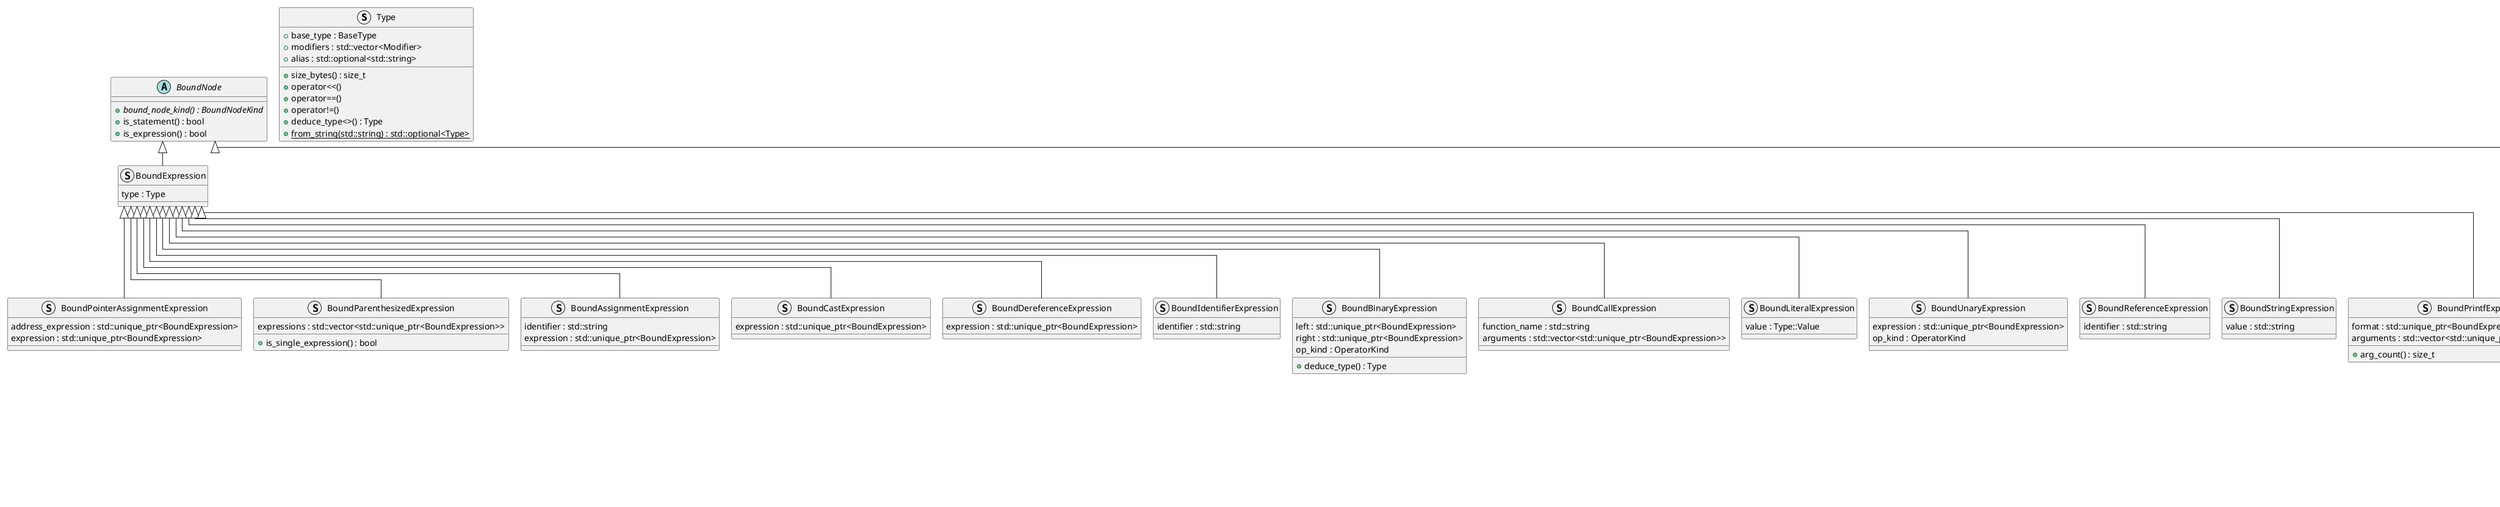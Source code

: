 @startuml binding
!pragma layout elk
' enum BoundNodeKind

struct Type{
    + base_type : BaseType
    + modifiers : std::vector<Modifier>
    + alias : std::optional<std::string>

    + size_bytes() : size_t
    + operator<<()
    + operator==()
    + operator!=()
    + deduce_type<>() : Type
    + {static} from_string(std::string) : std::optional<Type>
}


abstract BoundNode {
    {abstract} + bound_node_kind() : BoundNodeKind
    + is_statement() : bool
    + is_expression() : bool
}

struct BoundExpression{
    type : Type
}

struct BoundStatement

struct BoundExpressionStatement{
    expression : std::unique_ptr<BoundExpression>

    ' + bound_node_kind() : BoundNodeKind
}

struct BoundBlockStatement{
    statements : std::vector<BoundStatement>
    ' + bound_node_kind() : BoundNodeKind
}

struct BoundLiteralExpression {
    value : Type::Value

    ' + bound_node_kind() : BoundNodeKind
}

struct BoundBinaryExpression{
    left : std::unique_ptr<BoundExpression>
    right : std::unique_ptr<BoundExpression>
    op_kind : OperatorKind

    ' + bound_node_kind() : BoundNodeKind
    + deduce_type() : Type

}

struct BoundCastExpression{
    expression : std::unique_ptr<BoundExpression>

    ' + bound_node_kind() : BoundNodeKind
}

struct BoundParenthesizedExpression{
    expressions : std::vector<std::unique_ptr<BoundExpression>>
    + is_single_expression() : bool

    ' + bound_node_kind() : BoundNodeKind
}

struct BoundIdentifierExpression{
    identifier : std::string

    ' + bound_node_kind() : BoundNodeKind
}

struct BoundAssignmentExpression{
    identifier : std::string
    expression : std::unique_ptr<BoundExpression>
    ' + bound_node_kind() : BoundNodeKind
}

struct BoundCallExpression{
    function_name : std::string
    arguments : std::vector<std::unique_ptr<BoundExpression>>
    ' + bound_node_kind() : BoundNodeKind
}


struct BoundReferenceExpression{
    identifier : std::string
    ' + bound_node_kind() : BoundNodeKind
}

struct BoundDereferenceExpression{
    expression : std::unique_ptr<BoundExpression>
    ' + bound_node_kind() : BoundNodeKind
}

struct BoundPointerAssignmentExpression{
    address_expression : std::unique_ptr<BoundExpression>
    expression : std::unique_ptr<BoundExpression>
    ' + bound_node_kind() : BoundNodeKind
}

struct BoundUnaryExpression{
    expression : std::unique_ptr<BoundExpression>
    op_kind : OperatorKind
    ' + bound_node_kind() : BoundNodeKind
}

struct BoundStringExpression{
    value : std::string
    ' + bound_node_kind() : BoundNodeKind
}

struct BoundPrintfExpression {
    format : std::unique_ptr<BoundExpression>
    arguments : std::vector<std::unique_ptr<BoundExpression>>

    + arg_count() : size_t
}


struct BoundVariableDeclarationStatement{
    variable_name : std::string
    type : Type
    is_constant : bool
    is_global : bool

    ' + bound_node_kind() : BoundNodeKind
    {abstract} + variable_declaration_statement_kind() : VariableDeclarationStatementKind
    {abstract} + size_bytes() : size_t
}

struct BoundVariableValueDeclarationStatement{
    initializer : std::unique_ptr<BoundExpression>

    + variable_declaration_statement_kind() : VariableDeclarationStatementKind
    + size_bytes() : size_t
}

struct BoundVariablePointerDeclarationStatement{
    initializer : std::unique_ptr<BoundExpression>

    + variable_declaration_statement_kind() : VariableDeclarationStatementKind
    + size_bytes() : size_t
}

struct BoundVariableStaticArrayDeclarationStatement{
    initializers : std::vector<std::unique_ptr<BoundExpression>>
    array_size : size_t

    + variable_declaration_statement_kind() : VariableDeclarationStatementKind
    + size_bytes() : size_t
}

struct BoundIfStatement{
    condition : std::unique_ptr<BoundExpression>
    then_statement : std::unique_ptr<BoundStatement>
    else_statement : std::unique_ptr<BoundStatement>

    + has_else() : bool
}

struct BoundWhileStatement{
    condition : std::unique_ptr<BoundExpression>
    body : std::unique_ptr<BoundStatement>
}

struct BoundDoStatement{
    condition : std::unique_ptr<BoundExpression>
    body : std::unique_ptr<BoundStatement>
}

struct BoundForStatement{
    initializer : std::unique_ptr<BoundNode>
    condition : std::unique_ptr<BoundExpression>
    increment : std::unique_ptr<BoundExpression>
    body : std::unique_ptr<BoundBlockStatement>
}



struct BoundBreakStatement{
}

struct BoundContinueStatement{
}

struct BoundFunctionStatement{
    return_type : Type
    function_name : std::string
    parameters : std::vector<std::unique_ptr<BoundVariableDeclarationStatement>>
    body : std::unique_ptr<BoundBlockStatement>
}


BoundNode <|-- BoundStatement
BoundStatement <|-- BoundExpressionStatement
BoundStatement <|-- BoundBlockStatement
BoundStatement <|-- BoundVariableDeclarationStatement
BoundVariableDeclarationStatement <|-- BoundVariableValueDeclarationStatement
BoundVariableDeclarationStatement <|-- BoundVariablePointerDeclarationStatement
BoundVariableDeclarationStatement <|-- BoundVariableStaticArrayDeclarationStatement
BoundStatement <|-- BoundIfStatement
BoundStatement <|-- BoundWhileStatement
BoundStatement <|-- BoundDoStatement
BoundStatement <|-- BoundBreakStatement
BoundStatement <|-- BoundContinueStatement
BoundStatement <|-- BoundFunctionStatement
BoundStatement <|-- BoundForStatement

BoundNode <|-- BoundExpression
BoundExpression <|-- BoundLiteralExpression
BoundExpression <|-- BoundBinaryExpression
BoundExpression <|-- BoundCastExpression
BoundExpression <|-- BoundParenthesizedExpression
BoundExpression <|-- BoundIdentifierExpression
BoundExpression <|-- BoundAssignmentExpression
BoundExpression <|-- BoundCallExpression
BoundExpression <|-- BoundReferenceExpression
BoundExpression <|-- BoundDereferenceExpression
BoundExpression <|-- BoundPointerAssignmentExpression
BoundExpression <|-- BoundUnaryExpression
BoundExpression <|-- BoundStringExpression
BoundExpression <|-- BoundPrintfExpression



@enduml
